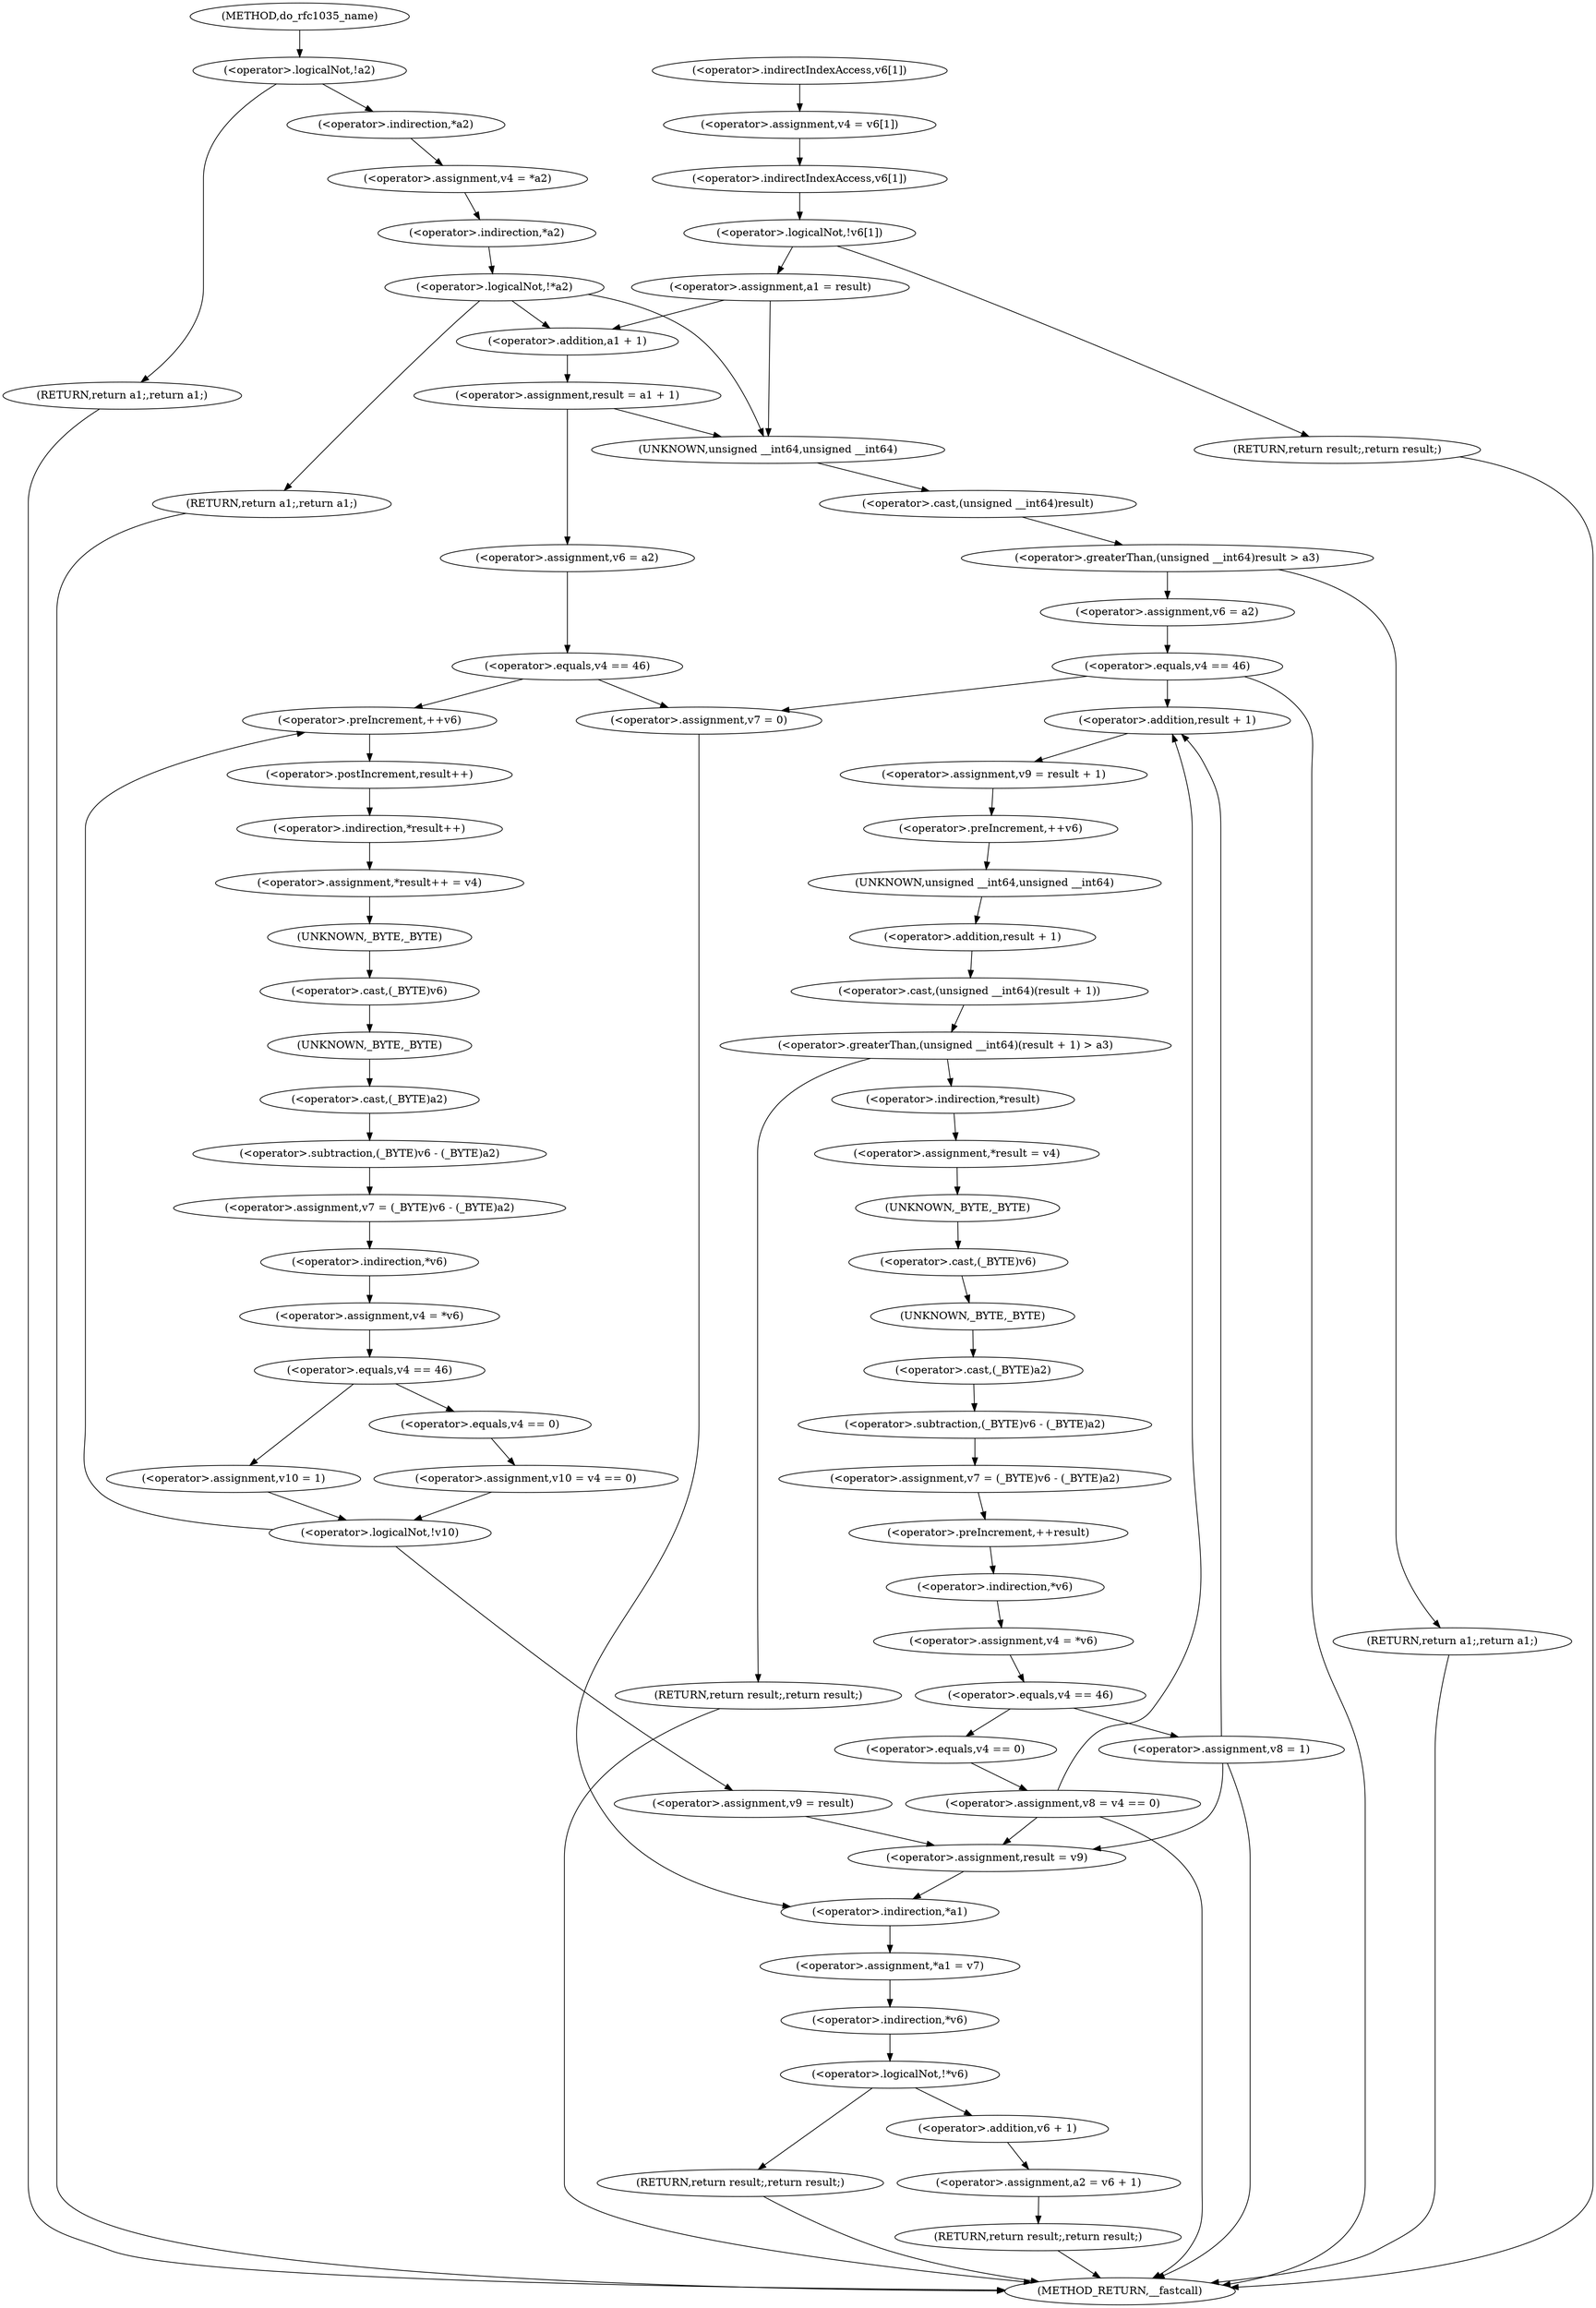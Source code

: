digraph do_rfc1035_name {  
"1000121" [label = "(<operator>.logicalNot,!a2)" ]
"1000123" [label = "(RETURN,return a1;,return a1;)" ]
"1000125" [label = "(<operator>.assignment,v4 = *a2)" ]
"1000127" [label = "(<operator>.indirection,*a2)" ]
"1000130" [label = "(<operator>.logicalNot,!*a2)" ]
"1000131" [label = "(<operator>.indirection,*a2)" ]
"1000133" [label = "(RETURN,return a1;,return a1;)" ]
"1000138" [label = "(<operator>.assignment,result = a1 + 1)" ]
"1000140" [label = "(<operator>.addition,a1 + 1)" ]
"1000146" [label = "(<operator>.assignment,v6 = a2)" ]
"1000150" [label = "(<operator>.equals,v4 == 46)" ]
"1000156" [label = "(<operator>.preIncrement,++v6)" ]
"1000158" [label = "(<operator>.assignment,*result++ = v4)" ]
"1000159" [label = "(<operator>.indirection,*result++)" ]
"1000160" [label = "(<operator>.postIncrement,result++)" ]
"1000163" [label = "(<operator>.assignment,v7 = (_BYTE)v6 - (_BYTE)a2)" ]
"1000165" [label = "(<operator>.subtraction,(_BYTE)v6 - (_BYTE)a2)" ]
"1000166" [label = "(<operator>.cast,(_BYTE)v6)" ]
"1000167" [label = "(UNKNOWN,_BYTE,_BYTE)" ]
"1000169" [label = "(<operator>.cast,(_BYTE)a2)" ]
"1000170" [label = "(UNKNOWN,_BYTE,_BYTE)" ]
"1000172" [label = "(<operator>.assignment,v4 = *v6)" ]
"1000174" [label = "(<operator>.indirection,*v6)" ]
"1000177" [label = "(<operator>.equals,v4 == 46)" ]
"1000180" [label = "(<operator>.assignment,v10 = 1)" ]
"1000184" [label = "(<operator>.assignment,v10 = v4 == 0)" ]
"1000186" [label = "(<operator>.equals,v4 == 0)" ]
"1000189" [label = "(<operator>.logicalNot,!v10)" ]
"1000191" [label = "(<operator>.assignment,v9 = result)" ]
"1000195" [label = "(<operator>.assignment,result = v9)" ]
"1000199" [label = "(<operator>.assignment,*a1 = v7)" ]
"1000200" [label = "(<operator>.indirection,*a1)" ]
"1000204" [label = "(<operator>.logicalNot,!*v6)" ]
"1000205" [label = "(<operator>.indirection,*v6)" ]
"1000207" [label = "(RETURN,return result;,return result;)" ]
"1000209" [label = "(<operator>.assignment,a2 = v6 + 1)" ]
"1000211" [label = "(<operator>.addition,v6 + 1)" ]
"1000214" [label = "(RETURN,return result;,return result;)" ]
"1000216" [label = "(<operator>.assignment,v4 = v6[1])" ]
"1000218" [label = "(<operator>.indirectIndexAccess,v6[1])" ]
"1000222" [label = "(<operator>.logicalNot,!v6[1])" ]
"1000223" [label = "(<operator>.indirectIndexAccess,v6[1])" ]
"1000226" [label = "(RETURN,return result;,return result;)" ]
"1000228" [label = "(<operator>.assignment,a1 = result)" ]
"1000232" [label = "(<operator>.greaterThan,(unsigned __int64)result > a3)" ]
"1000233" [label = "(<operator>.cast,(unsigned __int64)result)" ]
"1000234" [label = "(UNKNOWN,unsigned __int64,unsigned __int64)" ]
"1000237" [label = "(RETURN,return a1;,return a1;)" ]
"1000239" [label = "(<operator>.assignment,v6 = a2)" ]
"1000243" [label = "(<operator>.equals,v4 == 46)" ]
"1000248" [label = "(<operator>.assignment,v7 = 0)" ]
"1000255" [label = "(<operator>.assignment,v9 = result + 1)" ]
"1000257" [label = "(<operator>.addition,result + 1)" ]
"1000260" [label = "(<operator>.preIncrement,++v6)" ]
"1000263" [label = "(<operator>.greaterThan,(unsigned __int64)(result + 1) > a3)" ]
"1000264" [label = "(<operator>.cast,(unsigned __int64)(result + 1))" ]
"1000265" [label = "(UNKNOWN,unsigned __int64,unsigned __int64)" ]
"1000266" [label = "(<operator>.addition,result + 1)" ]
"1000270" [label = "(RETURN,return result;,return result;)" ]
"1000272" [label = "(<operator>.assignment,*result = v4)" ]
"1000273" [label = "(<operator>.indirection,*result)" ]
"1000276" [label = "(<operator>.assignment,v7 = (_BYTE)v6 - (_BYTE)a2)" ]
"1000278" [label = "(<operator>.subtraction,(_BYTE)v6 - (_BYTE)a2)" ]
"1000279" [label = "(<operator>.cast,(_BYTE)v6)" ]
"1000280" [label = "(UNKNOWN,_BYTE,_BYTE)" ]
"1000282" [label = "(<operator>.cast,(_BYTE)a2)" ]
"1000283" [label = "(UNKNOWN,_BYTE,_BYTE)" ]
"1000285" [label = "(<operator>.preIncrement,++result)" ]
"1000287" [label = "(<operator>.assignment,v4 = *v6)" ]
"1000289" [label = "(<operator>.indirection,*v6)" ]
"1000292" [label = "(<operator>.equals,v4 == 46)" ]
"1000295" [label = "(<operator>.assignment,v8 = 1)" ]
"1000299" [label = "(<operator>.assignment,v8 = v4 == 0)" ]
"1000301" [label = "(<operator>.equals,v4 == 0)" ]
"1000108" [label = "(METHOD,do_rfc1035_name)" ]
"1000307" [label = "(METHOD_RETURN,__fastcall)" ]
  "1000121" -> "1000123" 
  "1000121" -> "1000127" 
  "1000123" -> "1000307" 
  "1000125" -> "1000131" 
  "1000127" -> "1000125" 
  "1000130" -> "1000133" 
  "1000130" -> "1000234" 
  "1000130" -> "1000140" 
  "1000131" -> "1000130" 
  "1000133" -> "1000307" 
  "1000138" -> "1000234" 
  "1000138" -> "1000146" 
  "1000140" -> "1000138" 
  "1000146" -> "1000150" 
  "1000150" -> "1000248" 
  "1000150" -> "1000156" 
  "1000156" -> "1000160" 
  "1000158" -> "1000167" 
  "1000159" -> "1000158" 
  "1000160" -> "1000159" 
  "1000163" -> "1000174" 
  "1000165" -> "1000163" 
  "1000166" -> "1000170" 
  "1000167" -> "1000166" 
  "1000169" -> "1000165" 
  "1000170" -> "1000169" 
  "1000172" -> "1000177" 
  "1000174" -> "1000172" 
  "1000177" -> "1000180" 
  "1000177" -> "1000186" 
  "1000180" -> "1000189" 
  "1000184" -> "1000189" 
  "1000186" -> "1000184" 
  "1000189" -> "1000156" 
  "1000189" -> "1000191" 
  "1000191" -> "1000195" 
  "1000195" -> "1000200" 
  "1000199" -> "1000205" 
  "1000200" -> "1000199" 
  "1000204" -> "1000207" 
  "1000204" -> "1000211" 
  "1000205" -> "1000204" 
  "1000207" -> "1000307" 
  "1000209" -> "1000214" 
  "1000211" -> "1000209" 
  "1000214" -> "1000307" 
  "1000216" -> "1000223" 
  "1000218" -> "1000216" 
  "1000222" -> "1000226" 
  "1000222" -> "1000228" 
  "1000223" -> "1000222" 
  "1000226" -> "1000307" 
  "1000228" -> "1000234" 
  "1000228" -> "1000140" 
  "1000232" -> "1000237" 
  "1000232" -> "1000239" 
  "1000233" -> "1000232" 
  "1000234" -> "1000233" 
  "1000237" -> "1000307" 
  "1000239" -> "1000243" 
  "1000243" -> "1000248" 
  "1000243" -> "1000307" 
  "1000243" -> "1000257" 
  "1000248" -> "1000200" 
  "1000255" -> "1000260" 
  "1000257" -> "1000255" 
  "1000260" -> "1000265" 
  "1000263" -> "1000270" 
  "1000263" -> "1000273" 
  "1000264" -> "1000263" 
  "1000265" -> "1000266" 
  "1000266" -> "1000264" 
  "1000270" -> "1000307" 
  "1000272" -> "1000280" 
  "1000273" -> "1000272" 
  "1000276" -> "1000285" 
  "1000278" -> "1000276" 
  "1000279" -> "1000283" 
  "1000280" -> "1000279" 
  "1000282" -> "1000278" 
  "1000283" -> "1000282" 
  "1000285" -> "1000289" 
  "1000287" -> "1000292" 
  "1000289" -> "1000287" 
  "1000292" -> "1000295" 
  "1000292" -> "1000301" 
  "1000295" -> "1000307" 
  "1000295" -> "1000257" 
  "1000295" -> "1000195" 
  "1000299" -> "1000307" 
  "1000299" -> "1000257" 
  "1000299" -> "1000195" 
  "1000301" -> "1000299" 
  "1000108" -> "1000121" 
}
